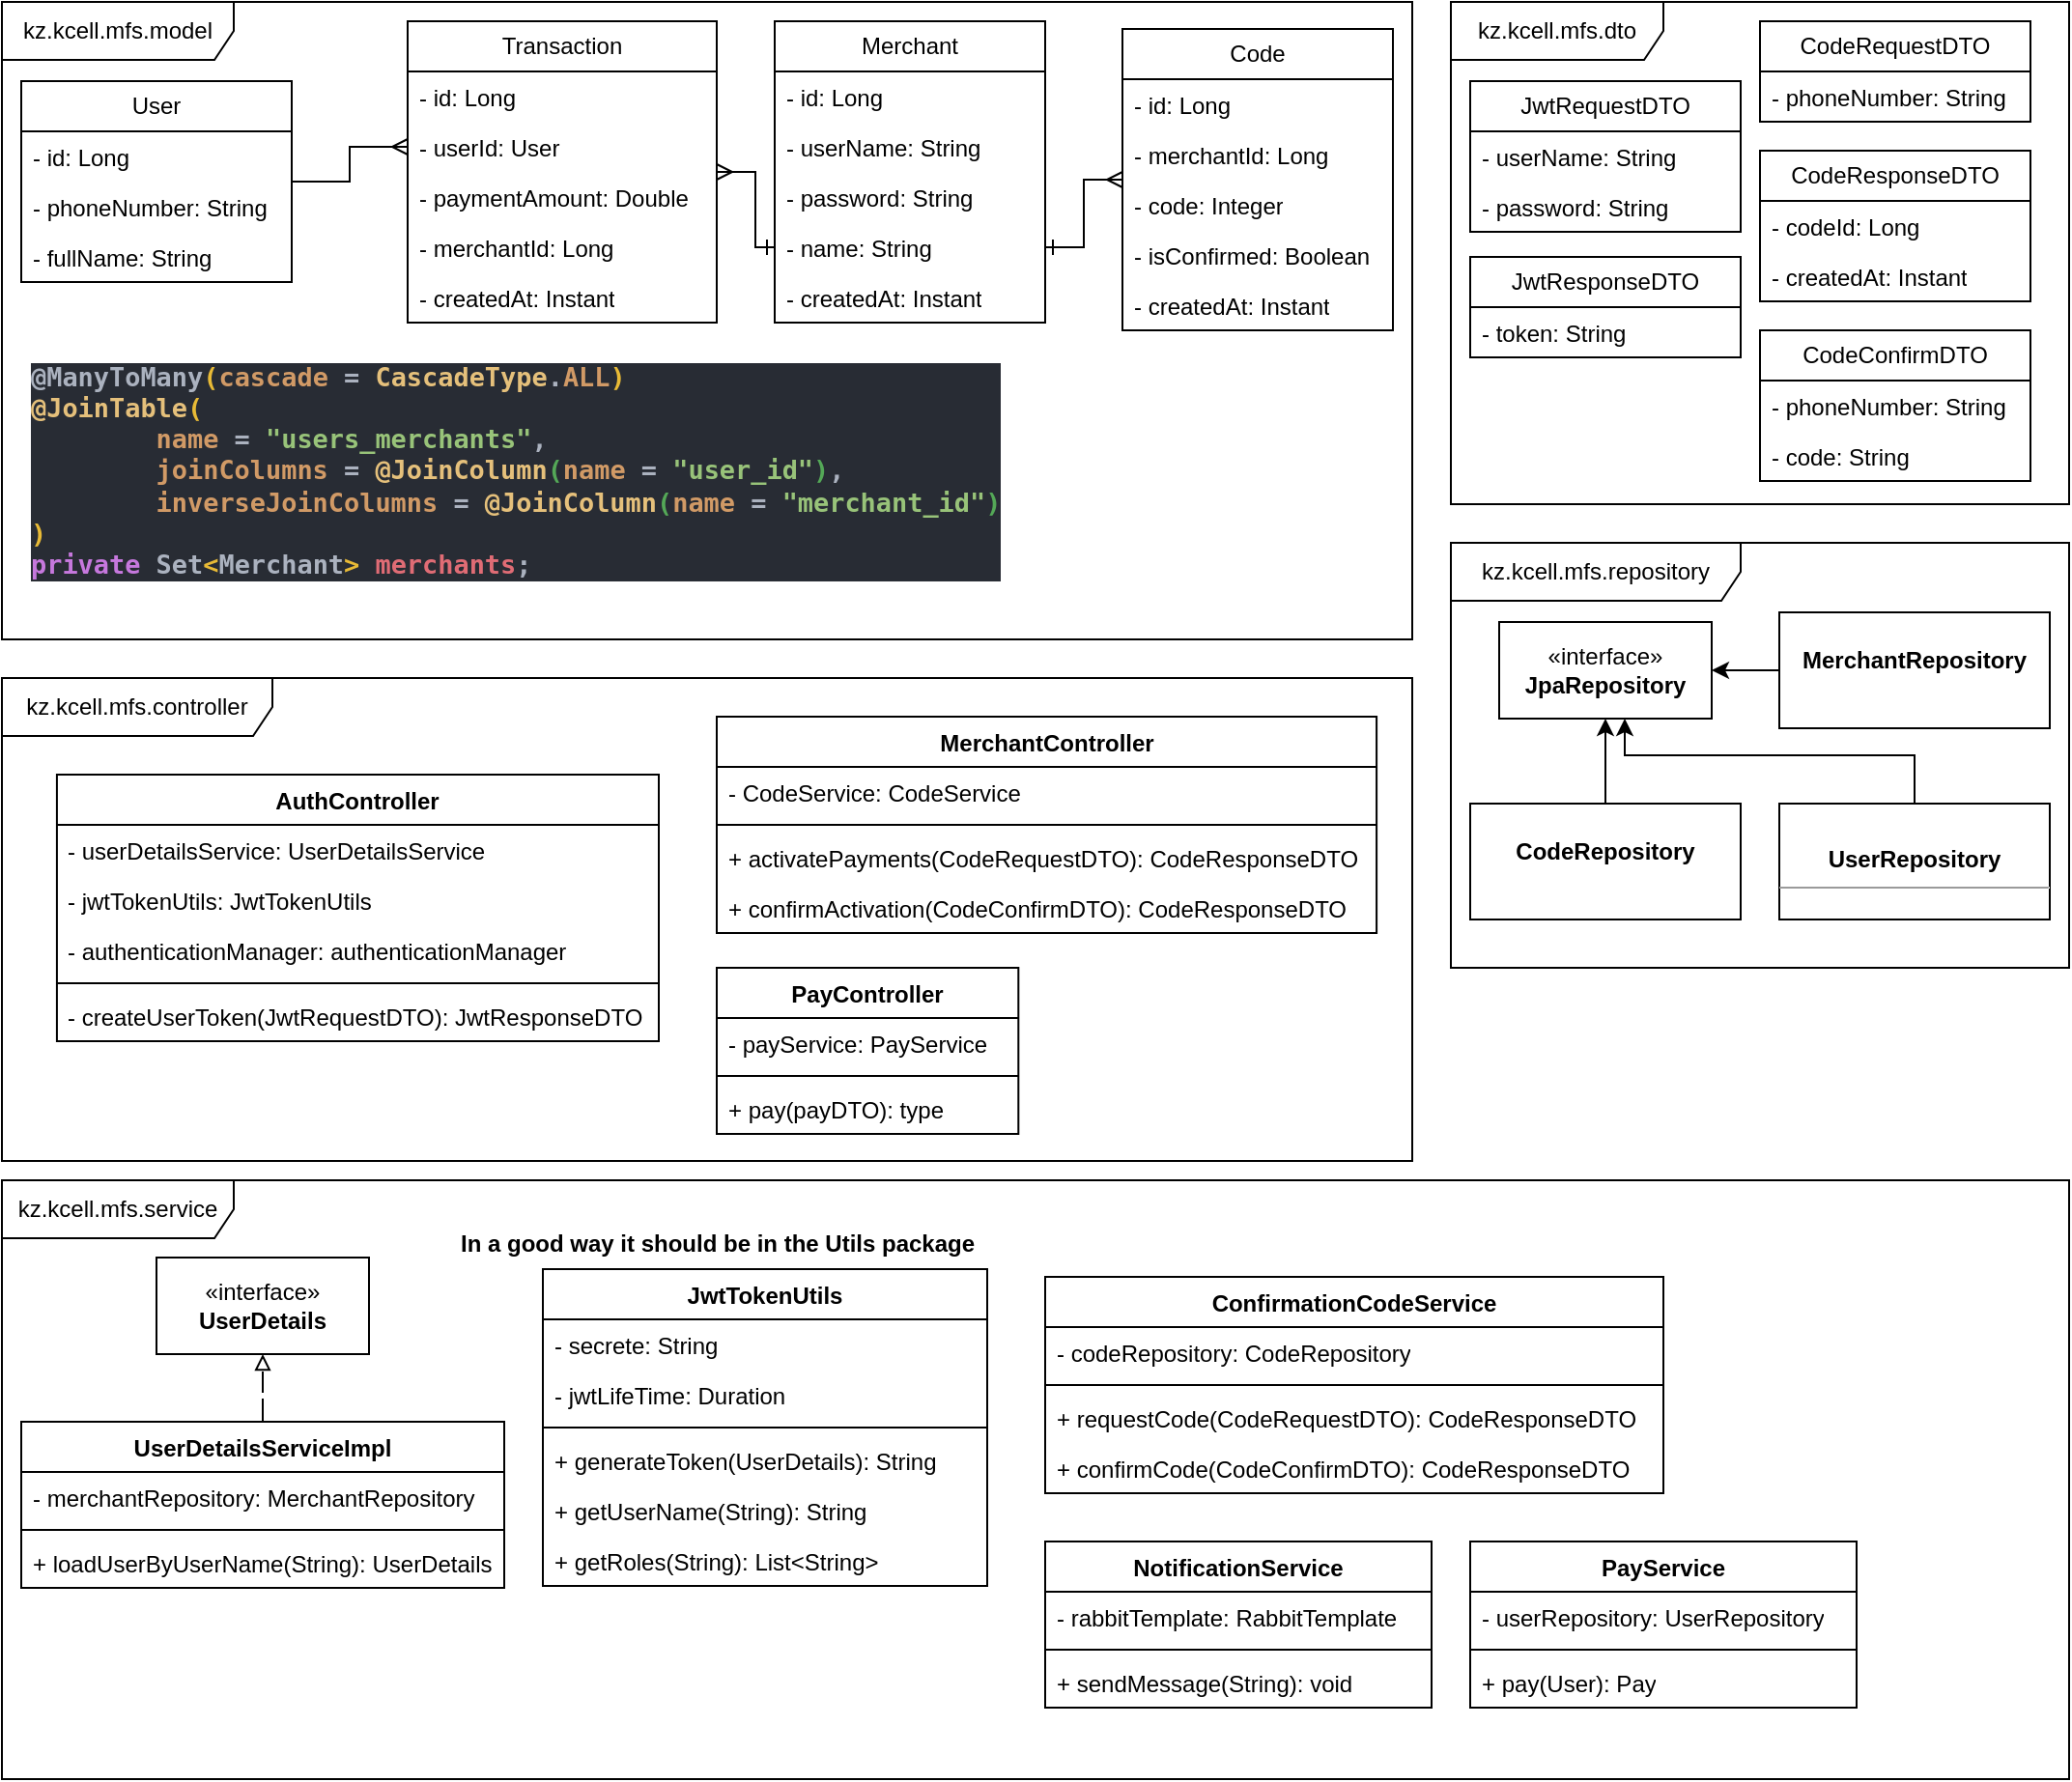 <mxfile version="21.7.5" type="device">
  <diagram name="Page-1" id="c4acf3e9-155e-7222-9cf6-157b1a14988f">
    <mxGraphModel dx="2420" dy="1007" grid="1" gridSize="10" guides="1" tooltips="1" connect="1" arrows="1" fold="1" page="1" pageScale="1" pageWidth="850" pageHeight="1100" background="none" math="0" shadow="0">
      <root>
        <mxCell id="0" />
        <mxCell id="1" parent="0" />
        <mxCell id="vwR86Tvze1g_7RQmpjsr-2" value="User" style="swimlane;fontStyle=0;childLayout=stackLayout;horizontal=1;startSize=26;fillColor=none;horizontalStack=0;resizeParent=1;resizeParentMax=0;resizeLast=0;collapsible=1;marginBottom=0;whiteSpace=wrap;html=1;" parent="1" vertex="1">
          <mxGeometry x="-830" y="51" width="140" height="104" as="geometry" />
        </mxCell>
        <mxCell id="vwR86Tvze1g_7RQmpjsr-3" value="- id: Long" style="text;strokeColor=none;fillColor=none;align=left;verticalAlign=top;spacingLeft=4;spacingRight=4;overflow=hidden;rotatable=0;points=[[0,0.5],[1,0.5]];portConstraint=eastwest;whiteSpace=wrap;html=1;" parent="vwR86Tvze1g_7RQmpjsr-2" vertex="1">
          <mxGeometry y="26" width="140" height="26" as="geometry" />
        </mxCell>
        <mxCell id="vwR86Tvze1g_7RQmpjsr-4" value="- phoneNumber: String" style="text;strokeColor=none;fillColor=none;align=left;verticalAlign=top;spacingLeft=4;spacingRight=4;overflow=hidden;rotatable=0;points=[[0,0.5],[1,0.5]];portConstraint=eastwest;whiteSpace=wrap;html=1;" parent="vwR86Tvze1g_7RQmpjsr-2" vertex="1">
          <mxGeometry y="52" width="140" height="26" as="geometry" />
        </mxCell>
        <mxCell id="vwR86Tvze1g_7RQmpjsr-5" value="- fullName: String" style="text;strokeColor=none;fillColor=none;align=left;verticalAlign=top;spacingLeft=4;spacingRight=4;overflow=hidden;rotatable=0;points=[[0,0.5],[1,0.5]];portConstraint=eastwest;whiteSpace=wrap;html=1;" parent="vwR86Tvze1g_7RQmpjsr-2" vertex="1">
          <mxGeometry y="78" width="140" height="26" as="geometry" />
        </mxCell>
        <mxCell id="vwR86Tvze1g_7RQmpjsr-7" value="kz.kcell.mfs.model" style="shape=umlFrame;whiteSpace=wrap;html=1;pointerEvents=0;width=120;height=30;" parent="1" vertex="1">
          <mxGeometry x="-840" y="10" width="730" height="330" as="geometry" />
        </mxCell>
        <mxCell id="b0qTyFD9unmppPUKO2HF-21" value="" style="edgeStyle=orthogonalEdgeStyle;rounded=0;orthogonalLoop=1;jettySize=auto;html=1;startArrow=ERmany;startFill=0;endArrow=ERone;endFill=0;" parent="1" source="vwR86Tvze1g_7RQmpjsr-12" target="vwR86Tvze1g_7RQmpjsr-22" edge="1">
          <mxGeometry relative="1" as="geometry" />
        </mxCell>
        <mxCell id="vwR86Tvze1g_7RQmpjsr-12" value="Transaction" style="swimlane;fontStyle=0;childLayout=stackLayout;horizontal=1;startSize=26;fillColor=none;horizontalStack=0;resizeParent=1;resizeParentMax=0;resizeLast=0;collapsible=1;marginBottom=0;whiteSpace=wrap;html=1;" parent="1" vertex="1">
          <mxGeometry x="-630" y="20" width="160" height="156" as="geometry" />
        </mxCell>
        <mxCell id="vwR86Tvze1g_7RQmpjsr-13" value="- id: Long" style="text;strokeColor=none;fillColor=none;align=left;verticalAlign=top;spacingLeft=4;spacingRight=4;overflow=hidden;rotatable=0;points=[[0,0.5],[1,0.5]];portConstraint=eastwest;whiteSpace=wrap;html=1;" parent="vwR86Tvze1g_7RQmpjsr-12" vertex="1">
          <mxGeometry y="26" width="160" height="26" as="geometry" />
        </mxCell>
        <mxCell id="vwR86Tvze1g_7RQmpjsr-14" value="- userId: User" style="text;strokeColor=none;fillColor=none;align=left;verticalAlign=top;spacingLeft=4;spacingRight=4;overflow=hidden;rotatable=0;points=[[0,0.5],[1,0.5]];portConstraint=eastwest;whiteSpace=wrap;html=1;" parent="vwR86Tvze1g_7RQmpjsr-12" vertex="1">
          <mxGeometry y="52" width="160" height="26" as="geometry" />
        </mxCell>
        <mxCell id="vwR86Tvze1g_7RQmpjsr-15" value="- paymentAmount: Double" style="text;strokeColor=none;fillColor=none;align=left;verticalAlign=top;spacingLeft=4;spacingRight=4;overflow=hidden;rotatable=0;points=[[0,0.5],[1,0.5]];portConstraint=eastwest;whiteSpace=wrap;html=1;" parent="vwR86Tvze1g_7RQmpjsr-12" vertex="1">
          <mxGeometry y="78" width="160" height="26" as="geometry" />
        </mxCell>
        <mxCell id="vwR86Tvze1g_7RQmpjsr-16" value="- merchantId: Long" style="text;strokeColor=none;fillColor=none;align=left;verticalAlign=top;spacingLeft=4;spacingRight=4;overflow=hidden;rotatable=0;points=[[0,0.5],[1,0.5]];portConstraint=eastwest;whiteSpace=wrap;html=1;" parent="vwR86Tvze1g_7RQmpjsr-12" vertex="1">
          <mxGeometry y="104" width="160" height="26" as="geometry" />
        </mxCell>
        <mxCell id="vwR86Tvze1g_7RQmpjsr-17" value="- createdAt: Instant" style="text;strokeColor=none;fillColor=none;align=left;verticalAlign=top;spacingLeft=4;spacingRight=4;overflow=hidden;rotatable=0;points=[[0,0.5],[1,0.5]];portConstraint=eastwest;whiteSpace=wrap;html=1;" parent="vwR86Tvze1g_7RQmpjsr-12" vertex="1">
          <mxGeometry y="130" width="160" height="26" as="geometry" />
        </mxCell>
        <mxCell id="vwR86Tvze1g_7RQmpjsr-18" style="edgeStyle=orthogonalEdgeStyle;rounded=0;orthogonalLoop=1;jettySize=auto;html=1;endArrow=none;endFill=0;startArrow=ERmany;startFill=0;" parent="1" source="vwR86Tvze1g_7RQmpjsr-14" target="vwR86Tvze1g_7RQmpjsr-2" edge="1">
          <mxGeometry relative="1" as="geometry" />
        </mxCell>
        <mxCell id="vwR86Tvze1g_7RQmpjsr-19" value="Merchant" style="swimlane;fontStyle=0;childLayout=stackLayout;horizontal=1;startSize=26;fillColor=none;horizontalStack=0;resizeParent=1;resizeParentMax=0;resizeLast=0;collapsible=1;marginBottom=0;whiteSpace=wrap;html=1;" parent="1" vertex="1">
          <mxGeometry x="-440" y="20" width="140" height="156" as="geometry" />
        </mxCell>
        <mxCell id="vwR86Tvze1g_7RQmpjsr-20" value="- id: Long" style="text;strokeColor=none;fillColor=none;align=left;verticalAlign=top;spacingLeft=4;spacingRight=4;overflow=hidden;rotatable=0;points=[[0,0.5],[1,0.5]];portConstraint=eastwest;whiteSpace=wrap;html=1;" parent="vwR86Tvze1g_7RQmpjsr-19" vertex="1">
          <mxGeometry y="26" width="140" height="26" as="geometry" />
        </mxCell>
        <mxCell id="vwR86Tvze1g_7RQmpjsr-21" value="- userName: String" style="text;strokeColor=none;fillColor=none;align=left;verticalAlign=top;spacingLeft=4;spacingRight=4;overflow=hidden;rotatable=0;points=[[0,0.5],[1,0.5]];portConstraint=eastwest;whiteSpace=wrap;html=1;" parent="vwR86Tvze1g_7RQmpjsr-19" vertex="1">
          <mxGeometry y="52" width="140" height="26" as="geometry" />
        </mxCell>
        <mxCell id="vwR86Tvze1g_7RQmpjsr-65" value="- password: String" style="text;strokeColor=none;fillColor=none;align=left;verticalAlign=top;spacingLeft=4;spacingRight=4;overflow=hidden;rotatable=0;points=[[0,0.5],[1,0.5]];portConstraint=eastwest;whiteSpace=wrap;html=1;" parent="vwR86Tvze1g_7RQmpjsr-19" vertex="1">
          <mxGeometry y="78" width="140" height="26" as="geometry" />
        </mxCell>
        <mxCell id="vwR86Tvze1g_7RQmpjsr-22" value="- name: String" style="text;strokeColor=none;fillColor=none;align=left;verticalAlign=top;spacingLeft=4;spacingRight=4;overflow=hidden;rotatable=0;points=[[0,0.5],[1,0.5]];portConstraint=eastwest;whiteSpace=wrap;html=1;" parent="vwR86Tvze1g_7RQmpjsr-19" vertex="1">
          <mxGeometry y="104" width="140" height="26" as="geometry" />
        </mxCell>
        <mxCell id="vwR86Tvze1g_7RQmpjsr-23" value="- createdAt: Instant" style="text;strokeColor=none;fillColor=none;align=left;verticalAlign=top;spacingLeft=4;spacingRight=4;overflow=hidden;rotatable=0;points=[[0,0.5],[1,0.5]];portConstraint=eastwest;whiteSpace=wrap;html=1;" parent="vwR86Tvze1g_7RQmpjsr-19" vertex="1">
          <mxGeometry y="130" width="140" height="26" as="geometry" />
        </mxCell>
        <mxCell id="vwR86Tvze1g_7RQmpjsr-35" value="&lt;div style=&quot;background-color:#282c34;color:#abb2bf&quot;&gt;&lt;pre style=&quot;font-family:&#39;JetBrains Mono&#39;,monospace;font-size:10.1pt;&quot;&gt;&lt;div&gt;&lt;pre style=&quot;font-family:&#39;JetBrains Mono&#39;,monospace;font-size:10.1pt;&quot;&gt;@ManyToMany&lt;span style=&quot;color:#e8ba36;&quot;&gt;(&lt;/span&gt;&lt;span style=&quot;color:#d19a66;&quot;&gt;cascade &lt;/span&gt;= &lt;span style=&quot;color:#e5c07b;&quot;&gt;CascadeType&lt;/span&gt;.&lt;span style=&quot;color:#d19a66;&quot;&gt;ALL&lt;/span&gt;&lt;span style=&quot;color:#e8ba36;&quot;&gt;)&lt;br&gt;&lt;/span&gt;&lt;span style=&quot;color:#e5c07b;&quot;&gt;@JoinTable&lt;/span&gt;&lt;span style=&quot;color:#e8ba36;&quot;&gt;(&lt;br&gt;&lt;/span&gt;&lt;span style=&quot;color:#e8ba36;&quot;&gt;        &lt;/span&gt;&lt;span style=&quot;color:#d19a66;&quot;&gt;name &lt;/span&gt;= &lt;span style=&quot;color:#98c379;&quot;&gt;&quot;users_merchants&quot;&lt;/span&gt;,&lt;br&gt;        &lt;span style=&quot;color:#d19a66;&quot;&gt;joinColumns &lt;/span&gt;= &lt;span style=&quot;color:#e5c07b;&quot;&gt;@JoinColumn&lt;/span&gt;&lt;span style=&quot;color:#54a857;&quot;&gt;(&lt;/span&gt;&lt;span style=&quot;color:#d19a66;&quot;&gt;name &lt;/span&gt;= &lt;span style=&quot;color:#98c379;&quot;&gt;&quot;user_id&quot;&lt;/span&gt;&lt;span style=&quot;color:#54a857;&quot;&gt;)&lt;/span&gt;,&lt;br&gt;        &lt;span style=&quot;color:#d19a66;&quot;&gt;inverseJoinColumns &lt;/span&gt;= &lt;span style=&quot;color:#e5c07b;&quot;&gt;@JoinColumn&lt;/span&gt;&lt;span style=&quot;color:#54a857;&quot;&gt;(&lt;/span&gt;&lt;span style=&quot;color:#d19a66;&quot;&gt;name &lt;/span&gt;= &lt;span style=&quot;color:#98c379;&quot;&gt;&quot;merchant_id&quot;&lt;/span&gt;&lt;span style=&quot;color:#54a857;&quot;&gt;)&lt;br&gt;&lt;/span&gt;&lt;span style=&quot;color:#e8ba36;&quot;&gt;)&lt;br&gt;&lt;/span&gt;&lt;span style=&quot;color:#c678dd;&quot;&gt;private &lt;/span&gt;Set&lt;span style=&quot;color:#e8ba36;&quot;&gt;&amp;lt;&lt;/span&gt;Merchant&lt;span style=&quot;color:#e8ba36;&quot;&gt;&amp;gt; &lt;/span&gt;&lt;span style=&quot;color:#e06c75;&quot;&gt;merchants&lt;/span&gt;;&lt;/pre&gt;&lt;/div&gt;&lt;/pre&gt;&lt;/div&gt;" style="text;align=left;fontStyle=1;verticalAlign=middle;spacingLeft=3;spacingRight=3;strokeColor=none;rotatable=0;points=[[0,0.5],[1,0.5]];portConstraint=eastwest;html=1;" parent="1" vertex="1">
          <mxGeometry x="-830" y="195" width="510" height="116" as="geometry" />
        </mxCell>
        <mxCell id="b0qTyFD9unmppPUKO2HF-22" value="" style="edgeStyle=orthogonalEdgeStyle;rounded=0;orthogonalLoop=1;jettySize=auto;html=1;startArrow=ERmany;startFill=0;endArrow=ERone;endFill=0;" parent="1" source="vwR86Tvze1g_7RQmpjsr-36" target="vwR86Tvze1g_7RQmpjsr-22" edge="1">
          <mxGeometry relative="1" as="geometry" />
        </mxCell>
        <mxCell id="vwR86Tvze1g_7RQmpjsr-36" value="Code" style="swimlane;fontStyle=0;childLayout=stackLayout;horizontal=1;startSize=26;fillColor=none;horizontalStack=0;resizeParent=1;resizeParentMax=0;resizeLast=0;collapsible=1;marginBottom=0;whiteSpace=wrap;html=1;" parent="1" vertex="1">
          <mxGeometry x="-260" y="24" width="140" height="156" as="geometry" />
        </mxCell>
        <mxCell id="vwR86Tvze1g_7RQmpjsr-37" value="- id: Long" style="text;strokeColor=none;fillColor=none;align=left;verticalAlign=top;spacingLeft=4;spacingRight=4;overflow=hidden;rotatable=0;points=[[0,0.5],[1,0.5]];portConstraint=eastwest;whiteSpace=wrap;html=1;" parent="vwR86Tvze1g_7RQmpjsr-36" vertex="1">
          <mxGeometry y="26" width="140" height="26" as="geometry" />
        </mxCell>
        <mxCell id="vwR86Tvze1g_7RQmpjsr-38" value="- merchantId: Long" style="text;strokeColor=none;fillColor=none;align=left;verticalAlign=top;spacingLeft=4;spacingRight=4;overflow=hidden;rotatable=0;points=[[0,0.5],[1,0.5]];portConstraint=eastwest;whiteSpace=wrap;html=1;" parent="vwR86Tvze1g_7RQmpjsr-36" vertex="1">
          <mxGeometry y="52" width="140" height="26" as="geometry" />
        </mxCell>
        <mxCell id="vwR86Tvze1g_7RQmpjsr-103" value="- code: Integer" style="text;strokeColor=none;fillColor=none;align=left;verticalAlign=top;spacingLeft=4;spacingRight=4;overflow=hidden;rotatable=0;points=[[0,0.5],[1,0.5]];portConstraint=eastwest;whiteSpace=wrap;html=1;" parent="vwR86Tvze1g_7RQmpjsr-36" vertex="1">
          <mxGeometry y="78" width="140" height="26" as="geometry" />
        </mxCell>
        <mxCell id="vwR86Tvze1g_7RQmpjsr-41" value="- isConfirmed: Boolean" style="text;strokeColor=none;fillColor=none;align=left;verticalAlign=top;spacingLeft=4;spacingRight=4;overflow=hidden;rotatable=0;points=[[0,0.5],[1,0.5]];portConstraint=eastwest;whiteSpace=wrap;html=1;" parent="vwR86Tvze1g_7RQmpjsr-36" vertex="1">
          <mxGeometry y="104" width="140" height="26" as="geometry" />
        </mxCell>
        <mxCell id="vwR86Tvze1g_7RQmpjsr-39" value="- createdAt: Instant" style="text;strokeColor=none;fillColor=none;align=left;verticalAlign=top;spacingLeft=4;spacingRight=4;overflow=hidden;rotatable=0;points=[[0,0.5],[1,0.5]];portConstraint=eastwest;whiteSpace=wrap;html=1;" parent="vwR86Tvze1g_7RQmpjsr-36" vertex="1">
          <mxGeometry y="130" width="140" height="26" as="geometry" />
        </mxCell>
        <mxCell id="vwR86Tvze1g_7RQmpjsr-64" value="kz.kcell.mfs.dto" style="shape=umlFrame;whiteSpace=wrap;html=1;pointerEvents=0;width=110;height=30;" parent="1" vertex="1">
          <mxGeometry x="-90" y="10" width="320" height="260" as="geometry" />
        </mxCell>
        <mxCell id="vwR86Tvze1g_7RQmpjsr-66" value="JwtRequestDTO" style="swimlane;fontStyle=0;childLayout=stackLayout;horizontal=1;startSize=26;fillColor=none;horizontalStack=0;resizeParent=1;resizeParentMax=0;resizeLast=0;collapsible=1;marginBottom=0;whiteSpace=wrap;html=1;" parent="1" vertex="1">
          <mxGeometry x="-80" y="51" width="140" height="78" as="geometry" />
        </mxCell>
        <mxCell id="vwR86Tvze1g_7RQmpjsr-67" value="- userName: String" style="text;strokeColor=none;fillColor=none;align=left;verticalAlign=top;spacingLeft=4;spacingRight=4;overflow=hidden;rotatable=0;points=[[0,0.5],[1,0.5]];portConstraint=eastwest;whiteSpace=wrap;html=1;" parent="vwR86Tvze1g_7RQmpjsr-66" vertex="1">
          <mxGeometry y="26" width="140" height="26" as="geometry" />
        </mxCell>
        <mxCell id="vwR86Tvze1g_7RQmpjsr-68" value="- password: String" style="text;strokeColor=none;fillColor=none;align=left;verticalAlign=top;spacingLeft=4;spacingRight=4;overflow=hidden;rotatable=0;points=[[0,0.5],[1,0.5]];portConstraint=eastwest;whiteSpace=wrap;html=1;" parent="vwR86Tvze1g_7RQmpjsr-66" vertex="1">
          <mxGeometry y="52" width="140" height="26" as="geometry" />
        </mxCell>
        <mxCell id="vwR86Tvze1g_7RQmpjsr-94" value="CodeRequestDTO" style="swimlane;fontStyle=0;childLayout=stackLayout;horizontal=1;startSize=26;fillColor=none;horizontalStack=0;resizeParent=1;resizeParentMax=0;resizeLast=0;collapsible=1;marginBottom=0;whiteSpace=wrap;html=1;" parent="1" vertex="1">
          <mxGeometry x="70" y="20" width="140" height="52" as="geometry" />
        </mxCell>
        <mxCell id="vwR86Tvze1g_7RQmpjsr-95" value="- phoneNumber: String" style="text;strokeColor=none;fillColor=none;align=left;verticalAlign=top;spacingLeft=4;spacingRight=4;overflow=hidden;rotatable=0;points=[[0,0.5],[1,0.5]];portConstraint=eastwest;whiteSpace=wrap;html=1;" parent="vwR86Tvze1g_7RQmpjsr-94" vertex="1">
          <mxGeometry y="26" width="140" height="26" as="geometry" />
        </mxCell>
        <mxCell id="vwR86Tvze1g_7RQmpjsr-98" value="JwtResponseDTO" style="swimlane;fontStyle=0;childLayout=stackLayout;horizontal=1;startSize=26;fillColor=none;horizontalStack=0;resizeParent=1;resizeParentMax=0;resizeLast=0;collapsible=1;marginBottom=0;whiteSpace=wrap;html=1;" parent="1" vertex="1">
          <mxGeometry x="-80" y="142" width="140" height="52" as="geometry" />
        </mxCell>
        <mxCell id="vwR86Tvze1g_7RQmpjsr-99" value="- token: String" style="text;strokeColor=none;fillColor=none;align=left;verticalAlign=top;spacingLeft=4;spacingRight=4;overflow=hidden;rotatable=0;points=[[0,0.5],[1,0.5]];portConstraint=eastwest;whiteSpace=wrap;html=1;" parent="vwR86Tvze1g_7RQmpjsr-98" vertex="1">
          <mxGeometry y="26" width="140" height="26" as="geometry" />
        </mxCell>
        <mxCell id="vwR86Tvze1g_7RQmpjsr-101" value="CodeResponseDTO" style="swimlane;fontStyle=0;childLayout=stackLayout;horizontal=1;startSize=26;fillColor=none;horizontalStack=0;resizeParent=1;resizeParentMax=0;resizeLast=0;collapsible=1;marginBottom=0;whiteSpace=wrap;html=1;" parent="1" vertex="1">
          <mxGeometry x="70" y="87" width="140" height="78" as="geometry" />
        </mxCell>
        <mxCell id="vwR86Tvze1g_7RQmpjsr-102" value="- codeId: Long" style="text;strokeColor=none;fillColor=none;align=left;verticalAlign=top;spacingLeft=4;spacingRight=4;overflow=hidden;rotatable=0;points=[[0,0.5],[1,0.5]];portConstraint=eastwest;whiteSpace=wrap;html=1;" parent="vwR86Tvze1g_7RQmpjsr-101" vertex="1">
          <mxGeometry y="26" width="140" height="26" as="geometry" />
        </mxCell>
        <mxCell id="vwR86Tvze1g_7RQmpjsr-104" value="- createdAt: Instant" style="text;strokeColor=none;fillColor=none;align=left;verticalAlign=top;spacingLeft=4;spacingRight=4;overflow=hidden;rotatable=0;points=[[0,0.5],[1,0.5]];portConstraint=eastwest;whiteSpace=wrap;html=1;" parent="vwR86Tvze1g_7RQmpjsr-101" vertex="1">
          <mxGeometry y="52" width="140" height="26" as="geometry" />
        </mxCell>
        <mxCell id="vwR86Tvze1g_7RQmpjsr-110" value="CodeConfirmDTO" style="swimlane;fontStyle=0;childLayout=stackLayout;horizontal=1;startSize=26;fillColor=none;horizontalStack=0;resizeParent=1;resizeParentMax=0;resizeLast=0;collapsible=1;marginBottom=0;whiteSpace=wrap;html=1;" parent="1" vertex="1">
          <mxGeometry x="70" y="180" width="140" height="78" as="geometry" />
        </mxCell>
        <mxCell id="b0qTyFD9unmppPUKO2HF-1" value="- phoneNumber: String" style="text;strokeColor=none;fillColor=none;align=left;verticalAlign=top;spacingLeft=4;spacingRight=4;overflow=hidden;rotatable=0;points=[[0,0.5],[1,0.5]];portConstraint=eastwest;whiteSpace=wrap;html=1;" parent="vwR86Tvze1g_7RQmpjsr-110" vertex="1">
          <mxGeometry y="26" width="140" height="26" as="geometry" />
        </mxCell>
        <mxCell id="vwR86Tvze1g_7RQmpjsr-111" value="- code: String" style="text;strokeColor=none;fillColor=none;align=left;verticalAlign=top;spacingLeft=4;spacingRight=4;overflow=hidden;rotatable=0;points=[[0,0.5],[1,0.5]];portConstraint=eastwest;whiteSpace=wrap;html=1;" parent="vwR86Tvze1g_7RQmpjsr-110" vertex="1">
          <mxGeometry y="52" width="140" height="26" as="geometry" />
        </mxCell>
        <mxCell id="b0qTyFD9unmppPUKO2HF-15" value="" style="group" parent="1" vertex="1" connectable="0">
          <mxGeometry x="-90" y="290" width="320" height="220" as="geometry" />
        </mxCell>
        <mxCell id="vwR86Tvze1g_7RQmpjsr-115" value="kz.kcell.mfs.repository" style="shape=umlFrame;whiteSpace=wrap;html=1;pointerEvents=0;width=150;height=30;" parent="b0qTyFD9unmppPUKO2HF-15" vertex="1">
          <mxGeometry width="320" height="220" as="geometry" />
        </mxCell>
        <mxCell id="vwR86Tvze1g_7RQmpjsr-116" value="«interface»&lt;br&gt;&lt;b&gt;JpaRepository&lt;/b&gt;" style="html=1;whiteSpace=wrap;" parent="b0qTyFD9unmppPUKO2HF-15" vertex="1">
          <mxGeometry x="25" y="41" width="110" height="50" as="geometry" />
        </mxCell>
        <mxCell id="b0qTyFD9unmppPUKO2HF-13" value="" style="edgeStyle=orthogonalEdgeStyle;rounded=0;orthogonalLoop=1;jettySize=auto;html=1;" parent="b0qTyFD9unmppPUKO2HF-15" source="vwR86Tvze1g_7RQmpjsr-117" target="vwR86Tvze1g_7RQmpjsr-116" edge="1">
          <mxGeometry relative="1" as="geometry" />
        </mxCell>
        <mxCell id="vwR86Tvze1g_7RQmpjsr-117" value="&lt;p style=&quot;margin:0px;margin-top:4px;text-align:center;&quot;&gt;&lt;br&gt;&lt;b&gt;CodeRepository&lt;/b&gt;&lt;/p&gt;" style="verticalAlign=top;align=left;overflow=fill;fontSize=12;fontFamily=Helvetica;html=1;whiteSpace=wrap;" parent="b0qTyFD9unmppPUKO2HF-15" vertex="1">
          <mxGeometry x="10" y="135" width="140" height="60" as="geometry" />
        </mxCell>
        <mxCell id="b0qTyFD9unmppPUKO2HF-12" value="" style="edgeStyle=orthogonalEdgeStyle;rounded=0;orthogonalLoop=1;jettySize=auto;html=1;" parent="b0qTyFD9unmppPUKO2HF-15" source="vwR86Tvze1g_7RQmpjsr-120" target="vwR86Tvze1g_7RQmpjsr-116" edge="1">
          <mxGeometry relative="1" as="geometry" />
        </mxCell>
        <mxCell id="vwR86Tvze1g_7RQmpjsr-120" value="&lt;p style=&quot;margin:0px;margin-top:4px;text-align:center;&quot;&gt;&lt;br&gt;&lt;b&gt;MerchantRepository&lt;/b&gt;&lt;/p&gt;" style="verticalAlign=top;align=left;overflow=fill;fontSize=12;fontFamily=Helvetica;html=1;whiteSpace=wrap;" parent="b0qTyFD9unmppPUKO2HF-15" vertex="1">
          <mxGeometry x="170" y="36" width="140" height="60" as="geometry" />
        </mxCell>
        <mxCell id="b0qTyFD9unmppPUKO2HF-14" value="" style="edgeStyle=orthogonalEdgeStyle;rounded=0;orthogonalLoop=1;jettySize=auto;html=1;" parent="b0qTyFD9unmppPUKO2HF-15" source="b0qTyFD9unmppPUKO2HF-11" target="vwR86Tvze1g_7RQmpjsr-116" edge="1">
          <mxGeometry relative="1" as="geometry">
            <Array as="points">
              <mxPoint x="240" y="110" />
              <mxPoint x="90" y="110" />
            </Array>
          </mxGeometry>
        </mxCell>
        <mxCell id="b0qTyFD9unmppPUKO2HF-11" value="&lt;p style=&quot;margin:0px;margin-top:4px;text-align:center;&quot;&gt;&lt;b&gt;&lt;br&gt;&lt;/b&gt;&lt;/p&gt;&lt;p style=&quot;margin:0px;margin-top:4px;text-align:center;&quot;&gt;&lt;b&gt;UserRepository&lt;/b&gt;&lt;/p&gt;&lt;hr size=&quot;1&quot;&gt;&lt;div style=&quot;height:2px;&quot;&gt;&lt;/div&gt;" style="verticalAlign=top;align=left;overflow=fill;fontSize=12;fontFamily=Helvetica;html=1;whiteSpace=wrap;" parent="b0qTyFD9unmppPUKO2HF-15" vertex="1">
          <mxGeometry x="170" y="135" width="140" height="60" as="geometry" />
        </mxCell>
        <mxCell id="vwR86Tvze1g_7RQmpjsr-42" value="kz.kcell.mfs.controller" style="shape=umlFrame;whiteSpace=wrap;html=1;pointerEvents=0;width=140;height=30;" parent="1" vertex="1">
          <mxGeometry x="-840" y="360" width="730" height="250" as="geometry" />
        </mxCell>
        <mxCell id="vwR86Tvze1g_7RQmpjsr-43" value="AuthController" style="swimlane;fontStyle=1;align=center;verticalAlign=top;childLayout=stackLayout;horizontal=1;startSize=26;horizontalStack=0;resizeParent=1;resizeParentMax=0;resizeLast=0;collapsible=1;marginBottom=0;whiteSpace=wrap;html=1;" parent="1" vertex="1">
          <mxGeometry x="-811.54" y="410" width="311.54" height="138" as="geometry">
            <mxRectangle x="-820" y="737" width="130" height="30" as="alternateBounds" />
          </mxGeometry>
        </mxCell>
        <mxCell id="vwR86Tvze1g_7RQmpjsr-44" value="-&amp;nbsp;userDetailsService&lt;span style=&quot;background-color: initial;&quot;&gt;:&amp;nbsp;&lt;/span&gt;UserDetailsService" style="text;strokeColor=none;fillColor=none;align=left;verticalAlign=top;spacingLeft=4;spacingRight=4;overflow=hidden;rotatable=0;points=[[0,0.5],[1,0.5]];portConstraint=eastwest;whiteSpace=wrap;html=1;" parent="vwR86Tvze1g_7RQmpjsr-43" vertex="1">
          <mxGeometry y="26" width="311.54" height="26" as="geometry" />
        </mxCell>
        <mxCell id="vwR86Tvze1g_7RQmpjsr-61" value="-&amp;nbsp;jwtTokenUtils&lt;span style=&quot;background-color: initial;&quot;&gt;:&amp;nbsp;&lt;/span&gt;JwtTokenUtils" style="text;strokeColor=none;fillColor=none;align=left;verticalAlign=top;spacingLeft=4;spacingRight=4;overflow=hidden;rotatable=0;points=[[0,0.5],[1,0.5]];portConstraint=eastwest;whiteSpace=wrap;html=1;" parent="vwR86Tvze1g_7RQmpjsr-43" vertex="1">
          <mxGeometry y="52" width="311.54" height="26" as="geometry" />
        </mxCell>
        <mxCell id="vwR86Tvze1g_7RQmpjsr-62" value="-&amp;nbsp;authenticationManager&lt;span style=&quot;background-color: initial;&quot;&gt;:&amp;nbsp;&lt;/span&gt;authenticationManager" style="text;strokeColor=none;fillColor=none;align=left;verticalAlign=top;spacingLeft=4;spacingRight=4;overflow=hidden;rotatable=0;points=[[0,0.5],[1,0.5]];portConstraint=eastwest;whiteSpace=wrap;html=1;" parent="vwR86Tvze1g_7RQmpjsr-43" vertex="1">
          <mxGeometry y="78" width="311.54" height="26" as="geometry" />
        </mxCell>
        <mxCell id="vwR86Tvze1g_7RQmpjsr-45" value="" style="line;strokeWidth=1;fillColor=none;align=left;verticalAlign=middle;spacingTop=-1;spacingLeft=3;spacingRight=3;rotatable=0;labelPosition=right;points=[];portConstraint=eastwest;strokeColor=inherit;" parent="vwR86Tvze1g_7RQmpjsr-43" vertex="1">
          <mxGeometry y="104" width="311.54" height="8" as="geometry" />
        </mxCell>
        <mxCell id="vwR86Tvze1g_7RQmpjsr-46" value="-&amp;nbsp;createUserToken&lt;span style=&quot;background-color: initial;&quot;&gt;(JwtRequestDTO):&amp;nbsp;&lt;/span&gt;JwtResponseDTO" style="text;strokeColor=none;fillColor=none;align=left;verticalAlign=top;spacingLeft=4;spacingRight=4;overflow=hidden;rotatable=0;points=[[0,0.5],[1,0.5]];portConstraint=eastwest;whiteSpace=wrap;html=1;" parent="vwR86Tvze1g_7RQmpjsr-43" vertex="1">
          <mxGeometry y="112" width="311.54" height="26" as="geometry" />
        </mxCell>
        <mxCell id="vwR86Tvze1g_7RQmpjsr-82" value="MerchantController" style="swimlane;fontStyle=1;align=center;verticalAlign=top;childLayout=stackLayout;horizontal=1;startSize=26;horizontalStack=0;resizeParent=1;resizeParentMax=0;resizeLast=0;collapsible=1;marginBottom=0;whiteSpace=wrap;html=1;" parent="1" vertex="1">
          <mxGeometry x="-470.0" y="380" width="341.54" height="112" as="geometry" />
        </mxCell>
        <mxCell id="vwR86Tvze1g_7RQmpjsr-83" value="- CodeService: CodeService" style="text;strokeColor=none;fillColor=none;align=left;verticalAlign=top;spacingLeft=4;spacingRight=4;overflow=hidden;rotatable=0;points=[[0,0.5],[1,0.5]];portConstraint=eastwest;whiteSpace=wrap;html=1;" parent="vwR86Tvze1g_7RQmpjsr-82" vertex="1">
          <mxGeometry y="26" width="341.54" height="26" as="geometry" />
        </mxCell>
        <mxCell id="vwR86Tvze1g_7RQmpjsr-84" value="" style="line;strokeWidth=1;fillColor=none;align=left;verticalAlign=middle;spacingTop=-1;spacingLeft=3;spacingRight=3;rotatable=0;labelPosition=right;points=[];portConstraint=eastwest;strokeColor=inherit;" parent="vwR86Tvze1g_7RQmpjsr-82" vertex="1">
          <mxGeometry y="52" width="341.54" height="8" as="geometry" />
        </mxCell>
        <mxCell id="vwR86Tvze1g_7RQmpjsr-85" value="+ activatePayments(CodeRequestDTO):&amp;nbsp;CodeResponseDTO" style="text;strokeColor=none;fillColor=none;align=left;verticalAlign=top;spacingLeft=4;spacingRight=4;overflow=hidden;rotatable=0;points=[[0,0.5],[1,0.5]];portConstraint=eastwest;whiteSpace=wrap;html=1;" parent="vwR86Tvze1g_7RQmpjsr-82" vertex="1">
          <mxGeometry y="60" width="341.54" height="26" as="geometry" />
        </mxCell>
        <mxCell id="vwR86Tvze1g_7RQmpjsr-109" value="+ confirmActivation(CodeConfirmDTO): CodeResponseDTO" style="text;strokeColor=none;fillColor=none;align=left;verticalAlign=top;spacingLeft=4;spacingRight=4;overflow=hidden;rotatable=0;points=[[0,0.5],[1,0.5]];portConstraint=eastwest;whiteSpace=wrap;html=1;" parent="vwR86Tvze1g_7RQmpjsr-82" vertex="1">
          <mxGeometry y="86" width="341.54" height="26" as="geometry" />
        </mxCell>
        <mxCell id="b0qTyFD9unmppPUKO2HF-17" value="PayController" style="swimlane;fontStyle=1;align=center;verticalAlign=top;childLayout=stackLayout;horizontal=1;startSize=26;horizontalStack=0;resizeParent=1;resizeParentMax=0;resizeLast=0;collapsible=1;marginBottom=0;whiteSpace=wrap;html=1;" parent="1" vertex="1">
          <mxGeometry x="-470" y="510" width="156.15" height="86" as="geometry" />
        </mxCell>
        <mxCell id="b0qTyFD9unmppPUKO2HF-18" value="- payService: PayService" style="text;strokeColor=none;fillColor=none;align=left;verticalAlign=top;spacingLeft=4;spacingRight=4;overflow=hidden;rotatable=0;points=[[0,0.5],[1,0.5]];portConstraint=eastwest;whiteSpace=wrap;html=1;" parent="b0qTyFD9unmppPUKO2HF-17" vertex="1">
          <mxGeometry y="26" width="156.15" height="26" as="geometry" />
        </mxCell>
        <mxCell id="b0qTyFD9unmppPUKO2HF-19" value="" style="line;strokeWidth=1;fillColor=none;align=left;verticalAlign=middle;spacingTop=-1;spacingLeft=3;spacingRight=3;rotatable=0;labelPosition=right;points=[];portConstraint=eastwest;strokeColor=inherit;" parent="b0qTyFD9unmppPUKO2HF-17" vertex="1">
          <mxGeometry y="52" width="156.15" height="8" as="geometry" />
        </mxCell>
        <mxCell id="b0qTyFD9unmppPUKO2HF-20" value="+ pay(payDTO): type" style="text;strokeColor=none;fillColor=none;align=left;verticalAlign=top;spacingLeft=4;spacingRight=4;overflow=hidden;rotatable=0;points=[[0,0.5],[1,0.5]];portConstraint=eastwest;whiteSpace=wrap;html=1;" parent="b0qTyFD9unmppPUKO2HF-17" vertex="1">
          <mxGeometry y="60" width="156.15" height="26" as="geometry" />
        </mxCell>
        <mxCell id="vwR86Tvze1g_7RQmpjsr-52" value="UserDetailsServiceImpl" style="swimlane;fontStyle=1;align=center;verticalAlign=top;childLayout=stackLayout;horizontal=1;startSize=26;horizontalStack=0;resizeParent=1;resizeParentMax=0;resizeLast=0;collapsible=1;marginBottom=0;whiteSpace=wrap;html=1;" parent="1" vertex="1">
          <mxGeometry x="-830" y="745" width="250" height="86" as="geometry" />
        </mxCell>
        <mxCell id="vwR86Tvze1g_7RQmpjsr-53" value="- merchantRepository: MerchantRepository" style="text;strokeColor=none;fillColor=none;align=left;verticalAlign=top;spacingLeft=4;spacingRight=4;overflow=hidden;rotatable=0;points=[[0,0.5],[1,0.5]];portConstraint=eastwest;whiteSpace=wrap;html=1;" parent="vwR86Tvze1g_7RQmpjsr-52" vertex="1">
          <mxGeometry y="26" width="250" height="26" as="geometry" />
        </mxCell>
        <mxCell id="vwR86Tvze1g_7RQmpjsr-54" value="" style="line;strokeWidth=1;fillColor=none;align=left;verticalAlign=middle;spacingTop=-1;spacingLeft=3;spacingRight=3;rotatable=0;labelPosition=right;points=[];portConstraint=eastwest;strokeColor=inherit;" parent="vwR86Tvze1g_7RQmpjsr-52" vertex="1">
          <mxGeometry y="52" width="250" height="8" as="geometry" />
        </mxCell>
        <mxCell id="vwR86Tvze1g_7RQmpjsr-55" value="+ loadUserByUserName(String): UserDetails" style="text;strokeColor=none;fillColor=none;align=left;verticalAlign=top;spacingLeft=4;spacingRight=4;overflow=hidden;rotatable=0;points=[[0,0.5],[1,0.5]];portConstraint=eastwest;whiteSpace=wrap;html=1;" parent="vwR86Tvze1g_7RQmpjsr-52" vertex="1">
          <mxGeometry y="60" width="250" height="26" as="geometry" />
        </mxCell>
        <mxCell id="vwR86Tvze1g_7RQmpjsr-63" value="kz.kcell.mfs.service" style="shape=umlFrame;whiteSpace=wrap;html=1;pointerEvents=0;width=120;height=30;container=0;" parent="1" vertex="1">
          <mxGeometry x="-840" y="620" width="1070" height="310" as="geometry" />
        </mxCell>
        <mxCell id="vwR86Tvze1g_7RQmpjsr-70" value="«interface»&lt;br&gt;&lt;b&gt;UserDetails&lt;/b&gt;" style="html=1;whiteSpace=wrap;" parent="1" vertex="1">
          <mxGeometry x="-760" y="660" width="110" height="50" as="geometry" />
        </mxCell>
        <mxCell id="vwR86Tvze1g_7RQmpjsr-71" style="edgeStyle=orthogonalEdgeStyle;rounded=0;orthogonalLoop=1;jettySize=auto;html=1;entryX=0.5;entryY=1;entryDx=0;entryDy=0;dashed=1;dashPattern=12 12;endArrow=block;endFill=0;" parent="1" source="vwR86Tvze1g_7RQmpjsr-52" target="vwR86Tvze1g_7RQmpjsr-70" edge="1">
          <mxGeometry relative="1" as="geometry" />
        </mxCell>
        <mxCell id="vwR86Tvze1g_7RQmpjsr-105" value="ConfirmationCodeService" style="swimlane;fontStyle=1;align=center;verticalAlign=top;childLayout=stackLayout;horizontal=1;startSize=26;horizontalStack=0;resizeParent=1;resizeParentMax=0;resizeLast=0;collapsible=1;marginBottom=0;whiteSpace=wrap;html=1;" parent="1" vertex="1">
          <mxGeometry x="-300" y="670" width="320" height="112" as="geometry" />
        </mxCell>
        <mxCell id="vwR86Tvze1g_7RQmpjsr-106" value="- codeRepository: CodeRepository" style="text;strokeColor=none;fillColor=none;align=left;verticalAlign=top;spacingLeft=4;spacingRight=4;overflow=hidden;rotatable=0;points=[[0,0.5],[1,0.5]];portConstraint=eastwest;whiteSpace=wrap;html=1;" parent="vwR86Tvze1g_7RQmpjsr-105" vertex="1">
          <mxGeometry y="26" width="320" height="26" as="geometry" />
        </mxCell>
        <mxCell id="vwR86Tvze1g_7RQmpjsr-107" value="" style="line;strokeWidth=1;fillColor=none;align=left;verticalAlign=middle;spacingTop=-1;spacingLeft=3;spacingRight=3;rotatable=0;labelPosition=right;points=[];portConstraint=eastwest;strokeColor=inherit;" parent="vwR86Tvze1g_7RQmpjsr-105" vertex="1">
          <mxGeometry y="52" width="320" height="8" as="geometry" />
        </mxCell>
        <mxCell id="vwR86Tvze1g_7RQmpjsr-108" value="+ requestCode(CodeRequestDTO): CodeResponseDTO" style="text;strokeColor=none;fillColor=none;align=left;verticalAlign=top;spacingLeft=4;spacingRight=4;overflow=hidden;rotatable=0;points=[[0,0.5],[1,0.5]];portConstraint=eastwest;whiteSpace=wrap;html=1;" parent="vwR86Tvze1g_7RQmpjsr-105" vertex="1">
          <mxGeometry y="60" width="320" height="26" as="geometry" />
        </mxCell>
        <mxCell id="vwR86Tvze1g_7RQmpjsr-114" value="+ confirmCode(CodeConfirmDTO): CodeResponseDTO" style="text;strokeColor=none;fillColor=none;align=left;verticalAlign=top;spacingLeft=4;spacingRight=4;overflow=hidden;rotatable=0;points=[[0,0.5],[1,0.5]];portConstraint=eastwest;whiteSpace=wrap;html=1;" parent="vwR86Tvze1g_7RQmpjsr-105" vertex="1">
          <mxGeometry y="86" width="320" height="26" as="geometry" />
        </mxCell>
        <mxCell id="b0qTyFD9unmppPUKO2HF-2" value="PayService" style="swimlane;fontStyle=1;align=center;verticalAlign=top;childLayout=stackLayout;horizontal=1;startSize=26;horizontalStack=0;resizeParent=1;resizeParentMax=0;resizeLast=0;collapsible=1;marginBottom=0;whiteSpace=wrap;html=1;" parent="1" vertex="1">
          <mxGeometry x="-80" y="807" width="200" height="86" as="geometry" />
        </mxCell>
        <mxCell id="b0qTyFD9unmppPUKO2HF-3" value="- userRepository: UserRepository" style="text;strokeColor=none;fillColor=none;align=left;verticalAlign=top;spacingLeft=4;spacingRight=4;overflow=hidden;rotatable=0;points=[[0,0.5],[1,0.5]];portConstraint=eastwest;whiteSpace=wrap;html=1;" parent="b0qTyFD9unmppPUKO2HF-2" vertex="1">
          <mxGeometry y="26" width="200" height="26" as="geometry" />
        </mxCell>
        <mxCell id="b0qTyFD9unmppPUKO2HF-4" value="" style="line;strokeWidth=1;fillColor=none;align=left;verticalAlign=middle;spacingTop=-1;spacingLeft=3;spacingRight=3;rotatable=0;labelPosition=right;points=[];portConstraint=eastwest;strokeColor=inherit;" parent="b0qTyFD9unmppPUKO2HF-2" vertex="1">
          <mxGeometry y="52" width="200" height="8" as="geometry" />
        </mxCell>
        <mxCell id="b0qTyFD9unmppPUKO2HF-5" value="+ pay(User): Pay" style="text;strokeColor=none;fillColor=none;align=left;verticalAlign=top;spacingLeft=4;spacingRight=4;overflow=hidden;rotatable=0;points=[[0,0.5],[1,0.5]];portConstraint=eastwest;whiteSpace=wrap;html=1;" parent="b0qTyFD9unmppPUKO2HF-2" vertex="1">
          <mxGeometry y="60" width="200" height="26" as="geometry" />
        </mxCell>
        <mxCell id="b0qTyFD9unmppPUKO2HF-6" value="" style="group" parent="1" vertex="1" connectable="0">
          <mxGeometry x="-610" y="640" width="280" height="190" as="geometry" />
        </mxCell>
        <mxCell id="vwR86Tvze1g_7RQmpjsr-72" value="JwtTokenUtils" style="swimlane;fontStyle=1;align=center;verticalAlign=top;childLayout=stackLayout;horizontal=1;startSize=26;horizontalStack=0;resizeParent=1;resizeParentMax=0;resizeLast=0;collapsible=1;marginBottom=0;whiteSpace=wrap;html=1;" parent="b0qTyFD9unmppPUKO2HF-6" vertex="1">
          <mxGeometry x="50" y="26" width="230" height="164" as="geometry" />
        </mxCell>
        <mxCell id="vwR86Tvze1g_7RQmpjsr-73" value="- secrete: String" style="text;strokeColor=none;fillColor=none;align=left;verticalAlign=top;spacingLeft=4;spacingRight=4;overflow=hidden;rotatable=0;points=[[0,0.5],[1,0.5]];portConstraint=eastwest;whiteSpace=wrap;html=1;" parent="vwR86Tvze1g_7RQmpjsr-72" vertex="1">
          <mxGeometry y="26" width="230" height="26" as="geometry" />
        </mxCell>
        <mxCell id="vwR86Tvze1g_7RQmpjsr-77" value="- jwtLifeTime: Duration" style="text;strokeColor=none;fillColor=none;align=left;verticalAlign=top;spacingLeft=4;spacingRight=4;overflow=hidden;rotatable=0;points=[[0,0.5],[1,0.5]];portConstraint=eastwest;whiteSpace=wrap;html=1;" parent="vwR86Tvze1g_7RQmpjsr-72" vertex="1">
          <mxGeometry y="52" width="230" height="26" as="geometry" />
        </mxCell>
        <mxCell id="vwR86Tvze1g_7RQmpjsr-74" value="" style="line;strokeWidth=1;fillColor=none;align=left;verticalAlign=middle;spacingTop=-1;spacingLeft=3;spacingRight=3;rotatable=0;labelPosition=right;points=[];portConstraint=eastwest;strokeColor=inherit;" parent="vwR86Tvze1g_7RQmpjsr-72" vertex="1">
          <mxGeometry y="78" width="230" height="8" as="geometry" />
        </mxCell>
        <mxCell id="vwR86Tvze1g_7RQmpjsr-75" value="+ generateToken(UserDetails): String" style="text;strokeColor=none;fillColor=none;align=left;verticalAlign=top;spacingLeft=4;spacingRight=4;overflow=hidden;rotatable=0;points=[[0,0.5],[1,0.5]];portConstraint=eastwest;whiteSpace=wrap;html=1;" parent="vwR86Tvze1g_7RQmpjsr-72" vertex="1">
          <mxGeometry y="86" width="230" height="26" as="geometry" />
        </mxCell>
        <mxCell id="vwR86Tvze1g_7RQmpjsr-78" value="+ getUserName(String): String" style="text;strokeColor=none;fillColor=none;align=left;verticalAlign=top;spacingLeft=4;spacingRight=4;overflow=hidden;rotatable=0;points=[[0,0.5],[1,0.5]];portConstraint=eastwest;whiteSpace=wrap;html=1;" parent="vwR86Tvze1g_7RQmpjsr-72" vertex="1">
          <mxGeometry y="112" width="230" height="26" as="geometry" />
        </mxCell>
        <mxCell id="vwR86Tvze1g_7RQmpjsr-79" value="+ getRoles(String): List&amp;lt;String&amp;gt;" style="text;strokeColor=none;fillColor=none;align=left;verticalAlign=top;spacingLeft=4;spacingRight=4;overflow=hidden;rotatable=0;points=[[0,0.5],[1,0.5]];portConstraint=eastwest;whiteSpace=wrap;html=1;" parent="vwR86Tvze1g_7RQmpjsr-72" vertex="1">
          <mxGeometry y="138" width="230" height="26" as="geometry" />
        </mxCell>
        <mxCell id="vwR86Tvze1g_7RQmpjsr-80" value="In a good way it should be in the Utils package" style="text;align=center;fontStyle=1;verticalAlign=middle;spacingLeft=3;spacingRight=3;strokeColor=none;rotatable=0;points=[[0,0.5],[1,0.5]];portConstraint=eastwest;html=1;" parent="b0qTyFD9unmppPUKO2HF-6" vertex="1">
          <mxGeometry width="280" height="26" as="geometry" />
        </mxCell>
        <mxCell id="b0qTyFD9unmppPUKO2HF-7" value="NotificationService" style="swimlane;fontStyle=1;align=center;verticalAlign=top;childLayout=stackLayout;horizontal=1;startSize=26;horizontalStack=0;resizeParent=1;resizeParentMax=0;resizeLast=0;collapsible=1;marginBottom=0;whiteSpace=wrap;html=1;" parent="1" vertex="1">
          <mxGeometry x="-300" y="807" width="200" height="86" as="geometry" />
        </mxCell>
        <mxCell id="b0qTyFD9unmppPUKO2HF-8" value="- rabbitTemplate: RabbitTemplate" style="text;strokeColor=none;fillColor=none;align=left;verticalAlign=top;spacingLeft=4;spacingRight=4;overflow=hidden;rotatable=0;points=[[0,0.5],[1,0.5]];portConstraint=eastwest;whiteSpace=wrap;html=1;" parent="b0qTyFD9unmppPUKO2HF-7" vertex="1">
          <mxGeometry y="26" width="200" height="26" as="geometry" />
        </mxCell>
        <mxCell id="b0qTyFD9unmppPUKO2HF-9" value="" style="line;strokeWidth=1;fillColor=none;align=left;verticalAlign=middle;spacingTop=-1;spacingLeft=3;spacingRight=3;rotatable=0;labelPosition=right;points=[];portConstraint=eastwest;strokeColor=inherit;" parent="b0qTyFD9unmppPUKO2HF-7" vertex="1">
          <mxGeometry y="52" width="200" height="8" as="geometry" />
        </mxCell>
        <mxCell id="b0qTyFD9unmppPUKO2HF-10" value="+ sendMessage(String): void" style="text;strokeColor=none;fillColor=none;align=left;verticalAlign=top;spacingLeft=4;spacingRight=4;overflow=hidden;rotatable=0;points=[[0,0.5],[1,0.5]];portConstraint=eastwest;whiteSpace=wrap;html=1;" parent="b0qTyFD9unmppPUKO2HF-7" vertex="1">
          <mxGeometry y="60" width="200" height="26" as="geometry" />
        </mxCell>
      </root>
    </mxGraphModel>
  </diagram>
</mxfile>
